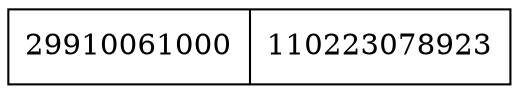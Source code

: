 graph g {
node [shape="record"];
graph [rankdir="BT"];"29910061000110223078923" [label="x%!(EXTRA [32]uint8=[6 124 2 221 40 97 228 123 79 245 182 115 122 239 128 251 88 72 220 197 218 196 111 204 65 138 78 148 150 179 57 238])|x%!(EXTRA [32]uint8=[180 96 177 152 33 136 241 29 23 95 96 237 103 0 39 225 175 221 22 85 137 25 254 71 2 62 205 56 50 158 11 127])"];
"29910061000110223078923" [label="29910061000|110223078923"];
}